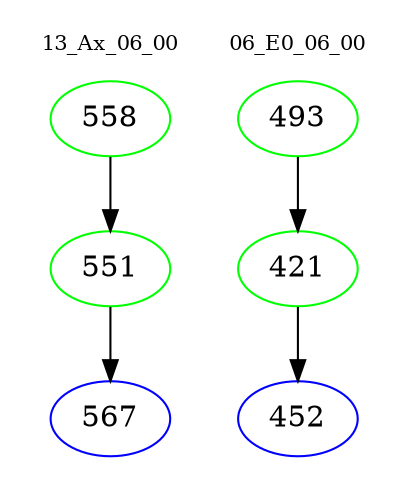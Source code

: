 digraph{
subgraph cluster_0 {
color = white
label = "13_Ax_06_00";
fontsize=10;
T0_558 [label="558", color="green"]
T0_558 -> T0_551 [color="black"]
T0_551 [label="551", color="green"]
T0_551 -> T0_567 [color="black"]
T0_567 [label="567", color="blue"]
}
subgraph cluster_1 {
color = white
label = "06_E0_06_00";
fontsize=10;
T1_493 [label="493", color="green"]
T1_493 -> T1_421 [color="black"]
T1_421 [label="421", color="green"]
T1_421 -> T1_452 [color="black"]
T1_452 [label="452", color="blue"]
}
}
